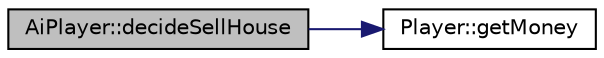 digraph "AiPlayer::decideSellHouse"
{
 // LATEX_PDF_SIZE
  edge [fontname="Helvetica",fontsize="10",labelfontname="Helvetica",labelfontsize="10"];
  node [fontname="Helvetica",fontsize="10",shape=record];
  rankdir="LR";
  Node1 [label="AiPlayer::decideSellHouse",height=0.2,width=0.4,color="black", fillcolor="grey75", style="filled", fontcolor="black",tooltip=" "];
  Node1 -> Node2 [color="midnightblue",fontsize="10",style="solid",fontname="Helvetica"];
  Node2 [label="Player::getMoney",height=0.2,width=0.4,color="black", fillcolor="white", style="filled",URL="$class_player.html#a39465d76fc735a64d104b8b21e574b8c",tooltip=" "];
}
